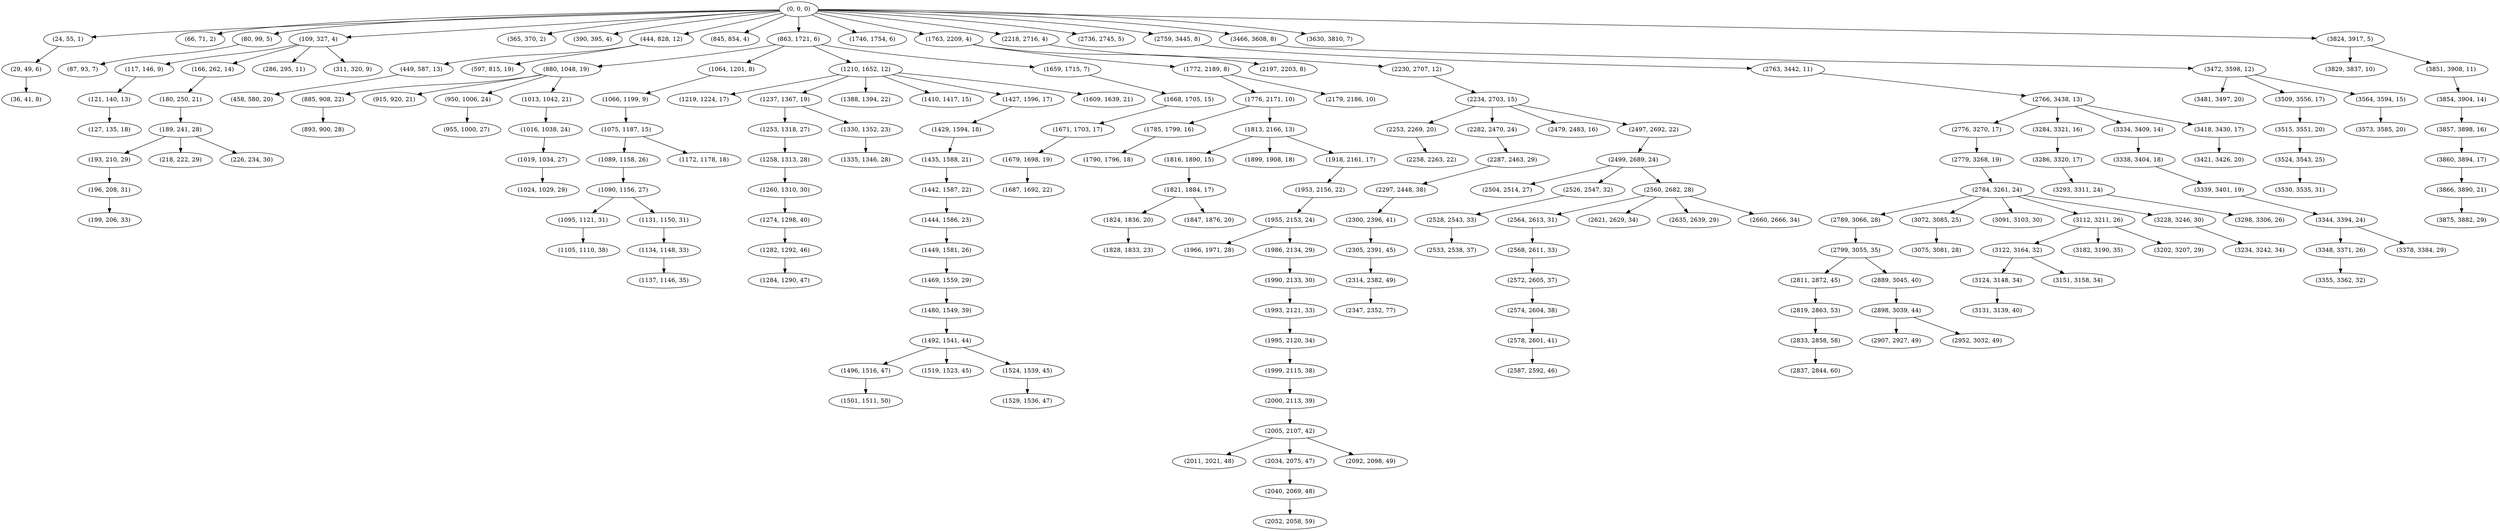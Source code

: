 digraph tree {
    "(0, 0, 0)";
    "(24, 55, 1)";
    "(29, 49, 6)";
    "(36, 41, 8)";
    "(66, 71, 2)";
    "(80, 99, 5)";
    "(87, 93, 7)";
    "(109, 327, 4)";
    "(117, 146, 9)";
    "(121, 140, 13)";
    "(127, 135, 18)";
    "(166, 262, 14)";
    "(180, 250, 21)";
    "(189, 241, 28)";
    "(193, 210, 29)";
    "(196, 208, 31)";
    "(199, 206, 33)";
    "(218, 222, 29)";
    "(226, 234, 30)";
    "(286, 295, 11)";
    "(311, 320, 9)";
    "(365, 370, 2)";
    "(390, 395, 4)";
    "(444, 828, 12)";
    "(449, 587, 13)";
    "(458, 580, 20)";
    "(597, 815, 19)";
    "(845, 854, 4)";
    "(863, 1721, 6)";
    "(880, 1048, 19)";
    "(885, 908, 22)";
    "(893, 900, 28)";
    "(915, 920, 21)";
    "(950, 1006, 24)";
    "(955, 1000, 27)";
    "(1013, 1042, 21)";
    "(1016, 1038, 24)";
    "(1019, 1034, 27)";
    "(1024, 1029, 29)";
    "(1064, 1201, 8)";
    "(1066, 1199, 9)";
    "(1075, 1187, 15)";
    "(1089, 1158, 26)";
    "(1090, 1156, 27)";
    "(1095, 1121, 31)";
    "(1105, 1110, 38)";
    "(1131, 1150, 31)";
    "(1134, 1148, 33)";
    "(1137, 1146, 35)";
    "(1172, 1178, 18)";
    "(1210, 1652, 12)";
    "(1219, 1224, 17)";
    "(1237, 1367, 19)";
    "(1253, 1318, 27)";
    "(1258, 1313, 28)";
    "(1260, 1310, 30)";
    "(1274, 1298, 40)";
    "(1282, 1292, 46)";
    "(1284, 1290, 47)";
    "(1330, 1352, 23)";
    "(1335, 1346, 28)";
    "(1388, 1394, 22)";
    "(1410, 1417, 15)";
    "(1427, 1596, 17)";
    "(1429, 1594, 18)";
    "(1435, 1588, 21)";
    "(1442, 1587, 22)";
    "(1444, 1586, 23)";
    "(1449, 1581, 26)";
    "(1469, 1559, 29)";
    "(1480, 1549, 39)";
    "(1492, 1541, 44)";
    "(1496, 1516, 47)";
    "(1501, 1511, 50)";
    "(1519, 1523, 45)";
    "(1524, 1539, 45)";
    "(1529, 1536, 47)";
    "(1609, 1639, 21)";
    "(1659, 1715, 7)";
    "(1668, 1705, 15)";
    "(1671, 1703, 17)";
    "(1679, 1698, 19)";
    "(1687, 1692, 22)";
    "(1746, 1754, 6)";
    "(1763, 2209, 4)";
    "(1772, 2189, 8)";
    "(1776, 2171, 10)";
    "(1785, 1799, 16)";
    "(1790, 1796, 18)";
    "(1813, 2166, 13)";
    "(1816, 1890, 15)";
    "(1821, 1884, 17)";
    "(1824, 1836, 20)";
    "(1828, 1833, 23)";
    "(1847, 1876, 20)";
    "(1899, 1908, 18)";
    "(1918, 2161, 17)";
    "(1953, 2156, 22)";
    "(1955, 2153, 24)";
    "(1966, 1971, 28)";
    "(1986, 2134, 29)";
    "(1990, 2133, 30)";
    "(1993, 2121, 33)";
    "(1995, 2120, 34)";
    "(1999, 2115, 38)";
    "(2000, 2113, 39)";
    "(2005, 2107, 42)";
    "(2011, 2021, 48)";
    "(2034, 2075, 47)";
    "(2040, 2069, 48)";
    "(2052, 2058, 59)";
    "(2092, 2098, 49)";
    "(2179, 2186, 10)";
    "(2197, 2203, 8)";
    "(2218, 2716, 4)";
    "(2230, 2707, 12)";
    "(2234, 2703, 15)";
    "(2253, 2269, 20)";
    "(2258, 2263, 22)";
    "(2282, 2470, 24)";
    "(2287, 2463, 29)";
    "(2297, 2448, 38)";
    "(2300, 2396, 41)";
    "(2305, 2391, 45)";
    "(2314, 2382, 49)";
    "(2347, 2352, 77)";
    "(2479, 2483, 16)";
    "(2497, 2692, 22)";
    "(2499, 2689, 24)";
    "(2504, 2514, 27)";
    "(2526, 2547, 32)";
    "(2528, 2543, 33)";
    "(2533, 2538, 37)";
    "(2560, 2682, 28)";
    "(2564, 2613, 31)";
    "(2568, 2611, 33)";
    "(2572, 2605, 37)";
    "(2574, 2604, 38)";
    "(2578, 2601, 41)";
    "(2587, 2592, 46)";
    "(2621, 2629, 34)";
    "(2635, 2639, 29)";
    "(2660, 2666, 34)";
    "(2736, 2745, 5)";
    "(2759, 3445, 8)";
    "(2763, 3442, 11)";
    "(2766, 3438, 13)";
    "(2776, 3270, 17)";
    "(2779, 3268, 19)";
    "(2784, 3261, 24)";
    "(2789, 3066, 28)";
    "(2799, 3055, 35)";
    "(2811, 2872, 45)";
    "(2819, 2863, 53)";
    "(2833, 2858, 58)";
    "(2837, 2844, 60)";
    "(2889, 3045, 40)";
    "(2898, 3039, 44)";
    "(2907, 2927, 49)";
    "(2952, 3032, 49)";
    "(3072, 3085, 25)";
    "(3075, 3081, 28)";
    "(3091, 3103, 30)";
    "(3112, 3211, 26)";
    "(3122, 3164, 32)";
    "(3124, 3148, 34)";
    "(3131, 3139, 40)";
    "(3151, 3158, 34)";
    "(3182, 3190, 35)";
    "(3202, 3207, 29)";
    "(3228, 3246, 30)";
    "(3234, 3242, 34)";
    "(3284, 3321, 16)";
    "(3286, 3320, 17)";
    "(3293, 3311, 24)";
    "(3298, 3306, 26)";
    "(3334, 3409, 14)";
    "(3338, 3404, 18)";
    "(3339, 3401, 19)";
    "(3344, 3394, 24)";
    "(3348, 3371, 26)";
    "(3355, 3362, 32)";
    "(3378, 3384, 29)";
    "(3418, 3430, 17)";
    "(3421, 3426, 20)";
    "(3466, 3608, 8)";
    "(3472, 3598, 12)";
    "(3481, 3497, 20)";
    "(3509, 3556, 17)";
    "(3515, 3551, 20)";
    "(3524, 3543, 25)";
    "(3530, 3535, 31)";
    "(3564, 3594, 15)";
    "(3573, 3585, 20)";
    "(3630, 3810, 7)";
    "(3824, 3917, 5)";
    "(3829, 3837, 10)";
    "(3851, 3908, 11)";
    "(3854, 3904, 14)";
    "(3857, 3898, 16)";
    "(3860, 3894, 17)";
    "(3866, 3890, 21)";
    "(3875, 3882, 29)";
    "(0, 0, 0)" -> "(24, 55, 1)";
    "(0, 0, 0)" -> "(66, 71, 2)";
    "(0, 0, 0)" -> "(80, 99, 5)";
    "(0, 0, 0)" -> "(109, 327, 4)";
    "(0, 0, 0)" -> "(365, 370, 2)";
    "(0, 0, 0)" -> "(390, 395, 4)";
    "(0, 0, 0)" -> "(444, 828, 12)";
    "(0, 0, 0)" -> "(845, 854, 4)";
    "(0, 0, 0)" -> "(863, 1721, 6)";
    "(0, 0, 0)" -> "(1746, 1754, 6)";
    "(0, 0, 0)" -> "(1763, 2209, 4)";
    "(0, 0, 0)" -> "(2218, 2716, 4)";
    "(0, 0, 0)" -> "(2736, 2745, 5)";
    "(0, 0, 0)" -> "(2759, 3445, 8)";
    "(0, 0, 0)" -> "(3466, 3608, 8)";
    "(0, 0, 0)" -> "(3630, 3810, 7)";
    "(0, 0, 0)" -> "(3824, 3917, 5)";
    "(24, 55, 1)" -> "(29, 49, 6)";
    "(29, 49, 6)" -> "(36, 41, 8)";
    "(80, 99, 5)" -> "(87, 93, 7)";
    "(109, 327, 4)" -> "(117, 146, 9)";
    "(109, 327, 4)" -> "(166, 262, 14)";
    "(109, 327, 4)" -> "(286, 295, 11)";
    "(109, 327, 4)" -> "(311, 320, 9)";
    "(117, 146, 9)" -> "(121, 140, 13)";
    "(121, 140, 13)" -> "(127, 135, 18)";
    "(166, 262, 14)" -> "(180, 250, 21)";
    "(180, 250, 21)" -> "(189, 241, 28)";
    "(189, 241, 28)" -> "(193, 210, 29)";
    "(189, 241, 28)" -> "(218, 222, 29)";
    "(189, 241, 28)" -> "(226, 234, 30)";
    "(193, 210, 29)" -> "(196, 208, 31)";
    "(196, 208, 31)" -> "(199, 206, 33)";
    "(444, 828, 12)" -> "(449, 587, 13)";
    "(444, 828, 12)" -> "(597, 815, 19)";
    "(449, 587, 13)" -> "(458, 580, 20)";
    "(863, 1721, 6)" -> "(880, 1048, 19)";
    "(863, 1721, 6)" -> "(1064, 1201, 8)";
    "(863, 1721, 6)" -> "(1210, 1652, 12)";
    "(863, 1721, 6)" -> "(1659, 1715, 7)";
    "(880, 1048, 19)" -> "(885, 908, 22)";
    "(880, 1048, 19)" -> "(915, 920, 21)";
    "(880, 1048, 19)" -> "(950, 1006, 24)";
    "(880, 1048, 19)" -> "(1013, 1042, 21)";
    "(885, 908, 22)" -> "(893, 900, 28)";
    "(950, 1006, 24)" -> "(955, 1000, 27)";
    "(1013, 1042, 21)" -> "(1016, 1038, 24)";
    "(1016, 1038, 24)" -> "(1019, 1034, 27)";
    "(1019, 1034, 27)" -> "(1024, 1029, 29)";
    "(1064, 1201, 8)" -> "(1066, 1199, 9)";
    "(1066, 1199, 9)" -> "(1075, 1187, 15)";
    "(1075, 1187, 15)" -> "(1089, 1158, 26)";
    "(1075, 1187, 15)" -> "(1172, 1178, 18)";
    "(1089, 1158, 26)" -> "(1090, 1156, 27)";
    "(1090, 1156, 27)" -> "(1095, 1121, 31)";
    "(1090, 1156, 27)" -> "(1131, 1150, 31)";
    "(1095, 1121, 31)" -> "(1105, 1110, 38)";
    "(1131, 1150, 31)" -> "(1134, 1148, 33)";
    "(1134, 1148, 33)" -> "(1137, 1146, 35)";
    "(1210, 1652, 12)" -> "(1219, 1224, 17)";
    "(1210, 1652, 12)" -> "(1237, 1367, 19)";
    "(1210, 1652, 12)" -> "(1388, 1394, 22)";
    "(1210, 1652, 12)" -> "(1410, 1417, 15)";
    "(1210, 1652, 12)" -> "(1427, 1596, 17)";
    "(1210, 1652, 12)" -> "(1609, 1639, 21)";
    "(1237, 1367, 19)" -> "(1253, 1318, 27)";
    "(1237, 1367, 19)" -> "(1330, 1352, 23)";
    "(1253, 1318, 27)" -> "(1258, 1313, 28)";
    "(1258, 1313, 28)" -> "(1260, 1310, 30)";
    "(1260, 1310, 30)" -> "(1274, 1298, 40)";
    "(1274, 1298, 40)" -> "(1282, 1292, 46)";
    "(1282, 1292, 46)" -> "(1284, 1290, 47)";
    "(1330, 1352, 23)" -> "(1335, 1346, 28)";
    "(1427, 1596, 17)" -> "(1429, 1594, 18)";
    "(1429, 1594, 18)" -> "(1435, 1588, 21)";
    "(1435, 1588, 21)" -> "(1442, 1587, 22)";
    "(1442, 1587, 22)" -> "(1444, 1586, 23)";
    "(1444, 1586, 23)" -> "(1449, 1581, 26)";
    "(1449, 1581, 26)" -> "(1469, 1559, 29)";
    "(1469, 1559, 29)" -> "(1480, 1549, 39)";
    "(1480, 1549, 39)" -> "(1492, 1541, 44)";
    "(1492, 1541, 44)" -> "(1496, 1516, 47)";
    "(1492, 1541, 44)" -> "(1519, 1523, 45)";
    "(1492, 1541, 44)" -> "(1524, 1539, 45)";
    "(1496, 1516, 47)" -> "(1501, 1511, 50)";
    "(1524, 1539, 45)" -> "(1529, 1536, 47)";
    "(1659, 1715, 7)" -> "(1668, 1705, 15)";
    "(1668, 1705, 15)" -> "(1671, 1703, 17)";
    "(1671, 1703, 17)" -> "(1679, 1698, 19)";
    "(1679, 1698, 19)" -> "(1687, 1692, 22)";
    "(1763, 2209, 4)" -> "(1772, 2189, 8)";
    "(1763, 2209, 4)" -> "(2197, 2203, 8)";
    "(1772, 2189, 8)" -> "(1776, 2171, 10)";
    "(1772, 2189, 8)" -> "(2179, 2186, 10)";
    "(1776, 2171, 10)" -> "(1785, 1799, 16)";
    "(1776, 2171, 10)" -> "(1813, 2166, 13)";
    "(1785, 1799, 16)" -> "(1790, 1796, 18)";
    "(1813, 2166, 13)" -> "(1816, 1890, 15)";
    "(1813, 2166, 13)" -> "(1899, 1908, 18)";
    "(1813, 2166, 13)" -> "(1918, 2161, 17)";
    "(1816, 1890, 15)" -> "(1821, 1884, 17)";
    "(1821, 1884, 17)" -> "(1824, 1836, 20)";
    "(1821, 1884, 17)" -> "(1847, 1876, 20)";
    "(1824, 1836, 20)" -> "(1828, 1833, 23)";
    "(1918, 2161, 17)" -> "(1953, 2156, 22)";
    "(1953, 2156, 22)" -> "(1955, 2153, 24)";
    "(1955, 2153, 24)" -> "(1966, 1971, 28)";
    "(1955, 2153, 24)" -> "(1986, 2134, 29)";
    "(1986, 2134, 29)" -> "(1990, 2133, 30)";
    "(1990, 2133, 30)" -> "(1993, 2121, 33)";
    "(1993, 2121, 33)" -> "(1995, 2120, 34)";
    "(1995, 2120, 34)" -> "(1999, 2115, 38)";
    "(1999, 2115, 38)" -> "(2000, 2113, 39)";
    "(2000, 2113, 39)" -> "(2005, 2107, 42)";
    "(2005, 2107, 42)" -> "(2011, 2021, 48)";
    "(2005, 2107, 42)" -> "(2034, 2075, 47)";
    "(2005, 2107, 42)" -> "(2092, 2098, 49)";
    "(2034, 2075, 47)" -> "(2040, 2069, 48)";
    "(2040, 2069, 48)" -> "(2052, 2058, 59)";
    "(2218, 2716, 4)" -> "(2230, 2707, 12)";
    "(2230, 2707, 12)" -> "(2234, 2703, 15)";
    "(2234, 2703, 15)" -> "(2253, 2269, 20)";
    "(2234, 2703, 15)" -> "(2282, 2470, 24)";
    "(2234, 2703, 15)" -> "(2479, 2483, 16)";
    "(2234, 2703, 15)" -> "(2497, 2692, 22)";
    "(2253, 2269, 20)" -> "(2258, 2263, 22)";
    "(2282, 2470, 24)" -> "(2287, 2463, 29)";
    "(2287, 2463, 29)" -> "(2297, 2448, 38)";
    "(2297, 2448, 38)" -> "(2300, 2396, 41)";
    "(2300, 2396, 41)" -> "(2305, 2391, 45)";
    "(2305, 2391, 45)" -> "(2314, 2382, 49)";
    "(2314, 2382, 49)" -> "(2347, 2352, 77)";
    "(2497, 2692, 22)" -> "(2499, 2689, 24)";
    "(2499, 2689, 24)" -> "(2504, 2514, 27)";
    "(2499, 2689, 24)" -> "(2526, 2547, 32)";
    "(2499, 2689, 24)" -> "(2560, 2682, 28)";
    "(2526, 2547, 32)" -> "(2528, 2543, 33)";
    "(2528, 2543, 33)" -> "(2533, 2538, 37)";
    "(2560, 2682, 28)" -> "(2564, 2613, 31)";
    "(2560, 2682, 28)" -> "(2621, 2629, 34)";
    "(2560, 2682, 28)" -> "(2635, 2639, 29)";
    "(2560, 2682, 28)" -> "(2660, 2666, 34)";
    "(2564, 2613, 31)" -> "(2568, 2611, 33)";
    "(2568, 2611, 33)" -> "(2572, 2605, 37)";
    "(2572, 2605, 37)" -> "(2574, 2604, 38)";
    "(2574, 2604, 38)" -> "(2578, 2601, 41)";
    "(2578, 2601, 41)" -> "(2587, 2592, 46)";
    "(2759, 3445, 8)" -> "(2763, 3442, 11)";
    "(2763, 3442, 11)" -> "(2766, 3438, 13)";
    "(2766, 3438, 13)" -> "(2776, 3270, 17)";
    "(2766, 3438, 13)" -> "(3284, 3321, 16)";
    "(2766, 3438, 13)" -> "(3334, 3409, 14)";
    "(2766, 3438, 13)" -> "(3418, 3430, 17)";
    "(2776, 3270, 17)" -> "(2779, 3268, 19)";
    "(2779, 3268, 19)" -> "(2784, 3261, 24)";
    "(2784, 3261, 24)" -> "(2789, 3066, 28)";
    "(2784, 3261, 24)" -> "(3072, 3085, 25)";
    "(2784, 3261, 24)" -> "(3091, 3103, 30)";
    "(2784, 3261, 24)" -> "(3112, 3211, 26)";
    "(2784, 3261, 24)" -> "(3228, 3246, 30)";
    "(2789, 3066, 28)" -> "(2799, 3055, 35)";
    "(2799, 3055, 35)" -> "(2811, 2872, 45)";
    "(2799, 3055, 35)" -> "(2889, 3045, 40)";
    "(2811, 2872, 45)" -> "(2819, 2863, 53)";
    "(2819, 2863, 53)" -> "(2833, 2858, 58)";
    "(2833, 2858, 58)" -> "(2837, 2844, 60)";
    "(2889, 3045, 40)" -> "(2898, 3039, 44)";
    "(2898, 3039, 44)" -> "(2907, 2927, 49)";
    "(2898, 3039, 44)" -> "(2952, 3032, 49)";
    "(3072, 3085, 25)" -> "(3075, 3081, 28)";
    "(3112, 3211, 26)" -> "(3122, 3164, 32)";
    "(3112, 3211, 26)" -> "(3182, 3190, 35)";
    "(3112, 3211, 26)" -> "(3202, 3207, 29)";
    "(3122, 3164, 32)" -> "(3124, 3148, 34)";
    "(3122, 3164, 32)" -> "(3151, 3158, 34)";
    "(3124, 3148, 34)" -> "(3131, 3139, 40)";
    "(3228, 3246, 30)" -> "(3234, 3242, 34)";
    "(3284, 3321, 16)" -> "(3286, 3320, 17)";
    "(3286, 3320, 17)" -> "(3293, 3311, 24)";
    "(3293, 3311, 24)" -> "(3298, 3306, 26)";
    "(3334, 3409, 14)" -> "(3338, 3404, 18)";
    "(3338, 3404, 18)" -> "(3339, 3401, 19)";
    "(3339, 3401, 19)" -> "(3344, 3394, 24)";
    "(3344, 3394, 24)" -> "(3348, 3371, 26)";
    "(3344, 3394, 24)" -> "(3378, 3384, 29)";
    "(3348, 3371, 26)" -> "(3355, 3362, 32)";
    "(3418, 3430, 17)" -> "(3421, 3426, 20)";
    "(3466, 3608, 8)" -> "(3472, 3598, 12)";
    "(3472, 3598, 12)" -> "(3481, 3497, 20)";
    "(3472, 3598, 12)" -> "(3509, 3556, 17)";
    "(3472, 3598, 12)" -> "(3564, 3594, 15)";
    "(3509, 3556, 17)" -> "(3515, 3551, 20)";
    "(3515, 3551, 20)" -> "(3524, 3543, 25)";
    "(3524, 3543, 25)" -> "(3530, 3535, 31)";
    "(3564, 3594, 15)" -> "(3573, 3585, 20)";
    "(3824, 3917, 5)" -> "(3829, 3837, 10)";
    "(3824, 3917, 5)" -> "(3851, 3908, 11)";
    "(3851, 3908, 11)" -> "(3854, 3904, 14)";
    "(3854, 3904, 14)" -> "(3857, 3898, 16)";
    "(3857, 3898, 16)" -> "(3860, 3894, 17)";
    "(3860, 3894, 17)" -> "(3866, 3890, 21)";
    "(3866, 3890, 21)" -> "(3875, 3882, 29)";
}
